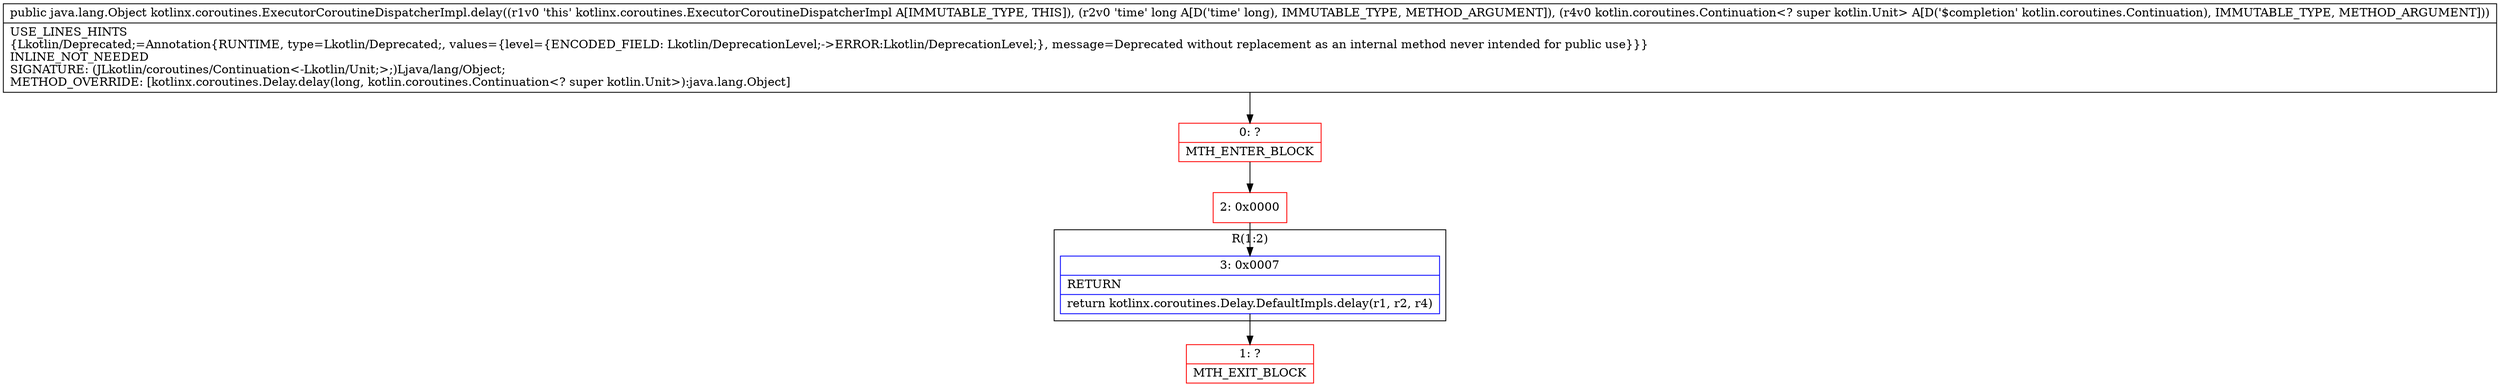 digraph "CFG forkotlinx.coroutines.ExecutorCoroutineDispatcherImpl.delay(JLkotlin\/coroutines\/Continuation;)Ljava\/lang\/Object;" {
subgraph cluster_Region_907449202 {
label = "R(1:2)";
node [shape=record,color=blue];
Node_3 [shape=record,label="{3\:\ 0x0007|RETURN\l|return kotlinx.coroutines.Delay.DefaultImpls.delay(r1, r2, r4)\l}"];
}
Node_0 [shape=record,color=red,label="{0\:\ ?|MTH_ENTER_BLOCK\l}"];
Node_2 [shape=record,color=red,label="{2\:\ 0x0000}"];
Node_1 [shape=record,color=red,label="{1\:\ ?|MTH_EXIT_BLOCK\l}"];
MethodNode[shape=record,label="{public java.lang.Object kotlinx.coroutines.ExecutorCoroutineDispatcherImpl.delay((r1v0 'this' kotlinx.coroutines.ExecutorCoroutineDispatcherImpl A[IMMUTABLE_TYPE, THIS]), (r2v0 'time' long A[D('time' long), IMMUTABLE_TYPE, METHOD_ARGUMENT]), (r4v0 kotlin.coroutines.Continuation\<? super kotlin.Unit\> A[D('$completion' kotlin.coroutines.Continuation), IMMUTABLE_TYPE, METHOD_ARGUMENT]))  | USE_LINES_HINTS\l\{Lkotlin\/Deprecated;=Annotation\{RUNTIME, type=Lkotlin\/Deprecated;, values=\{level=\{ENCODED_FIELD: Lkotlin\/DeprecationLevel;\-\>ERROR:Lkotlin\/DeprecationLevel;\}, message=Deprecated without replacement as an internal method never intended for public use\}\}\}\lINLINE_NOT_NEEDED\lSIGNATURE: (JLkotlin\/coroutines\/Continuation\<\-Lkotlin\/Unit;\>;)Ljava\/lang\/Object;\lMETHOD_OVERRIDE: [kotlinx.coroutines.Delay.delay(long, kotlin.coroutines.Continuation\<? super kotlin.Unit\>):java.lang.Object]\l}"];
MethodNode -> Node_0;Node_3 -> Node_1;
Node_0 -> Node_2;
Node_2 -> Node_3;
}

